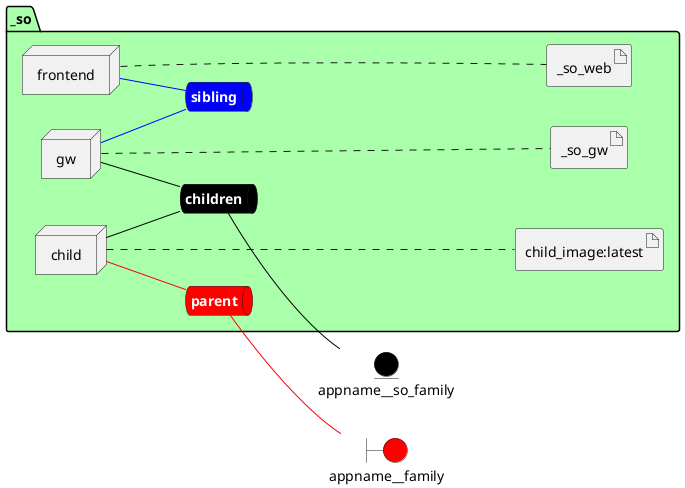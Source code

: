 @startuml

left to right direction


boundary appname__family #red


entity appname__so_family #black




package "_so" #aaffaa {
    queue childrennet #black [
            <b><color:white>children</color></b>
    ]
    
    childrennet -[#black]- appname__so_family
    
    queue siblingnet #blue [
            <b><color:white>sibling</color></b>
    ]
    
    queue parentnet #red [
            <b><color:white>parent</color></b>
    ]
    
    parentnet -[#red]- appname__family
    

node "child" as childService
node "frontend" as frontendService
node "gw" as gwService


        artifact "child_image:latest" as child_imagelatestimage
    
        artifact "_so_web" as _so_webimage
    
        artifact "_so_gw" as _so_gwimage
    
}

childService -[#black]- childrennet

childService -[#red]- parentnet

frontendService -[#blue]- siblingnet

gwService -[#black]- childrennet

gwService -[#blue]- siblingnet
childService .... child_imagelatestimage
frontendService .... _so_webimage
gwService .... _so_gwimage


@enduml
